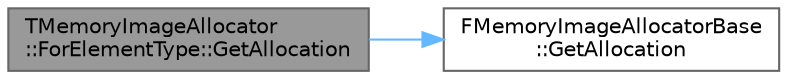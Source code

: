 digraph "TMemoryImageAllocator::ForElementType::GetAllocation"
{
 // INTERACTIVE_SVG=YES
 // LATEX_PDF_SIZE
  bgcolor="transparent";
  edge [fontname=Helvetica,fontsize=10,labelfontname=Helvetica,labelfontsize=10];
  node [fontname=Helvetica,fontsize=10,shape=box,height=0.2,width=0.4];
  rankdir="LR";
  Node1 [id="Node000001",label="TMemoryImageAllocator\l::ForElementType::GetAllocation",height=0.2,width=0.4,color="gray40", fillcolor="grey60", style="filled", fontcolor="black",tooltip=" "];
  Node1 -> Node2 [id="edge1_Node000001_Node000002",color="steelblue1",style="solid",tooltip=" "];
  Node2 [id="Node000002",label="FMemoryImageAllocatorBase\l::GetAllocation",height=0.2,width=0.4,color="grey40", fillcolor="white", style="filled",URL="$d5/de3/classFMemoryImageAllocatorBase.html#a0677911b7a472168ab074d6f8391ed57",tooltip=" "];
}
